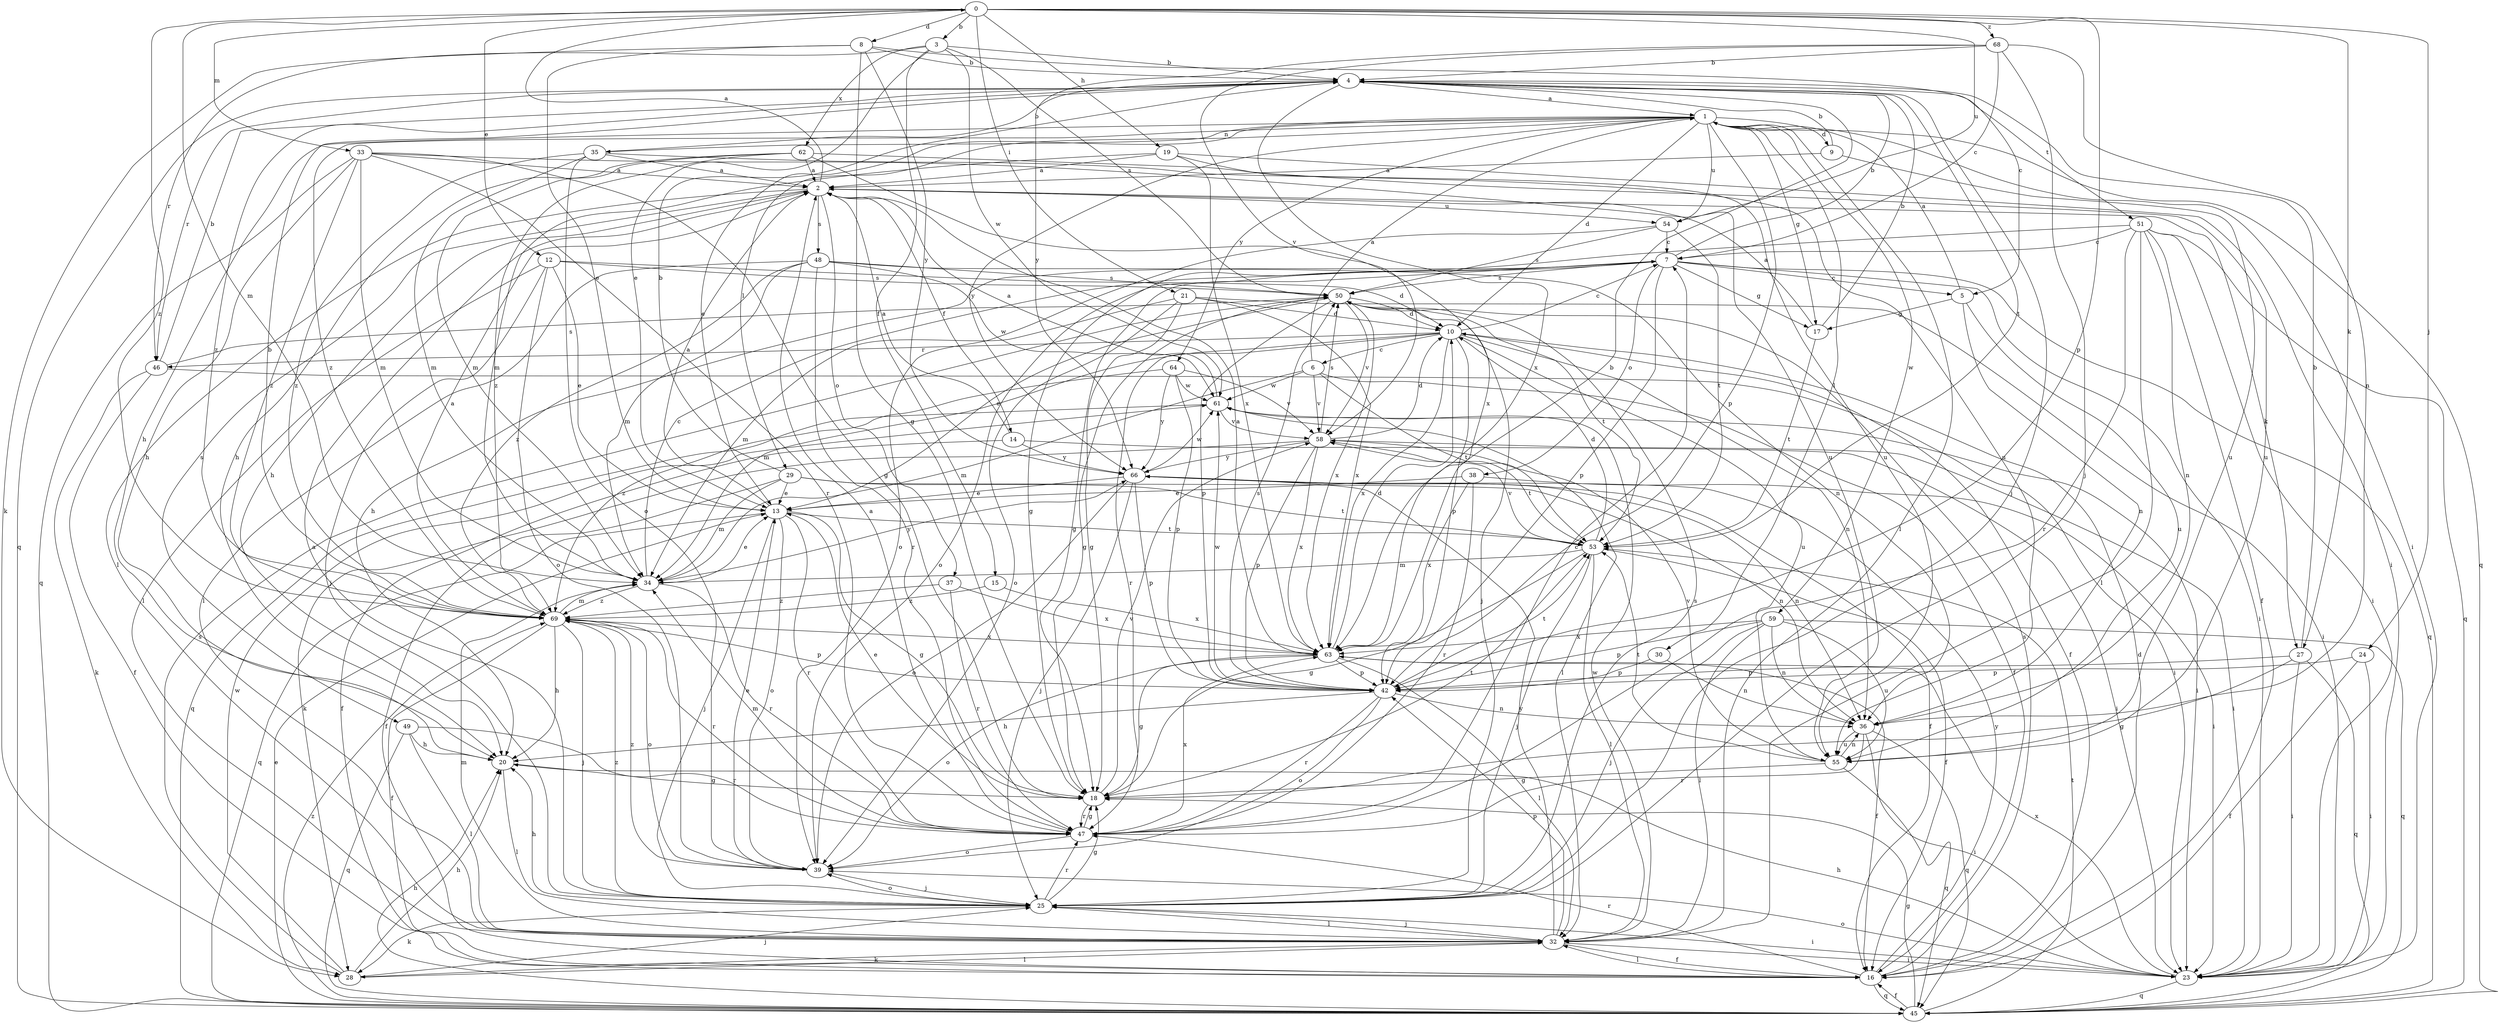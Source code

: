 strict digraph  {
0;
1;
2;
3;
4;
5;
6;
7;
8;
9;
10;
12;
13;
14;
15;
16;
17;
18;
19;
20;
21;
23;
24;
25;
27;
28;
29;
30;
32;
33;
34;
35;
36;
37;
38;
39;
42;
45;
46;
47;
48;
49;
50;
51;
53;
54;
55;
58;
59;
61;
62;
63;
64;
66;
68;
69;
0 -> 3  [label=b];
0 -> 8  [label=d];
0 -> 12  [label=e];
0 -> 19  [label=h];
0 -> 21  [label=i];
0 -> 24  [label=j];
0 -> 27  [label=k];
0 -> 33  [label=m];
0 -> 34  [label=m];
0 -> 42  [label=p];
0 -> 54  [label=u];
0 -> 68  [label=z];
0 -> 69  [label=z];
1 -> 9  [label=d];
1 -> 10  [label=d];
1 -> 13  [label=e];
1 -> 17  [label=g];
1 -> 20  [label=h];
1 -> 23  [label=i];
1 -> 29  [label=l];
1 -> 30  [label=l];
1 -> 32  [label=l];
1 -> 35  [label=n];
1 -> 42  [label=p];
1 -> 45  [label=q];
1 -> 54  [label=u];
1 -> 59  [label=w];
1 -> 64  [label=y];
1 -> 66  [label=y];
1 -> 69  [label=z];
2 -> 0  [label=a];
2 -> 14  [label=f];
2 -> 20  [label=h];
2 -> 27  [label=k];
2 -> 32  [label=l];
2 -> 37  [label=o];
2 -> 48  [label=s];
2 -> 49  [label=s];
2 -> 54  [label=u];
3 -> 4  [label=b];
3 -> 13  [label=e];
3 -> 15  [label=f];
3 -> 46  [label=r];
3 -> 50  [label=s];
3 -> 61  [label=w];
3 -> 62  [label=x];
4 -> 1  [label=a];
4 -> 25  [label=j];
4 -> 45  [label=q];
4 -> 46  [label=r];
4 -> 51  [label=t];
4 -> 53  [label=t];
4 -> 63  [label=x];
4 -> 69  [label=z];
5 -> 1  [label=a];
5 -> 17  [label=g];
5 -> 36  [label=n];
5 -> 55  [label=u];
6 -> 1  [label=a];
6 -> 16  [label=f];
6 -> 34  [label=m];
6 -> 53  [label=t];
6 -> 58  [label=v];
6 -> 61  [label=w];
7 -> 4  [label=b];
7 -> 5  [label=c];
7 -> 17  [label=g];
7 -> 18  [label=g];
7 -> 20  [label=h];
7 -> 23  [label=i];
7 -> 38  [label=o];
7 -> 39  [label=o];
7 -> 42  [label=p];
7 -> 45  [label=q];
7 -> 50  [label=s];
8 -> 4  [label=b];
8 -> 5  [label=c];
8 -> 13  [label=e];
8 -> 18  [label=g];
8 -> 28  [label=k];
8 -> 66  [label=y];
9 -> 2  [label=a];
9 -> 4  [label=b];
9 -> 55  [label=u];
10 -> 6  [label=c];
10 -> 7  [label=c];
10 -> 16  [label=f];
10 -> 34  [label=m];
10 -> 36  [label=n];
10 -> 42  [label=p];
10 -> 46  [label=r];
10 -> 47  [label=r];
10 -> 55  [label=u];
10 -> 63  [label=x];
12 -> 10  [label=d];
12 -> 13  [label=e];
12 -> 25  [label=j];
12 -> 32  [label=l];
12 -> 39  [label=o];
12 -> 50  [label=s];
13 -> 2  [label=a];
13 -> 18  [label=g];
13 -> 25  [label=j];
13 -> 39  [label=o];
13 -> 45  [label=q];
13 -> 47  [label=r];
13 -> 53  [label=t];
14 -> 2  [label=a];
14 -> 16  [label=f];
14 -> 23  [label=i];
14 -> 66  [label=y];
15 -> 63  [label=x];
15 -> 69  [label=z];
16 -> 10  [label=d];
16 -> 32  [label=l];
16 -> 45  [label=q];
16 -> 47  [label=r];
16 -> 50  [label=s];
16 -> 66  [label=y];
17 -> 2  [label=a];
17 -> 4  [label=b];
17 -> 53  [label=t];
18 -> 13  [label=e];
18 -> 47  [label=r];
18 -> 53  [label=t];
18 -> 58  [label=v];
19 -> 2  [label=a];
19 -> 23  [label=i];
19 -> 34  [label=m];
19 -> 55  [label=u];
19 -> 63  [label=x];
20 -> 18  [label=g];
20 -> 32  [label=l];
21 -> 10  [label=d];
21 -> 18  [label=g];
21 -> 23  [label=i];
21 -> 34  [label=m];
21 -> 39  [label=o];
21 -> 63  [label=x];
23 -> 20  [label=h];
23 -> 39  [label=o];
23 -> 45  [label=q];
23 -> 63  [label=x];
24 -> 16  [label=f];
24 -> 23  [label=i];
24 -> 42  [label=p];
25 -> 2  [label=a];
25 -> 18  [label=g];
25 -> 20  [label=h];
25 -> 23  [label=i];
25 -> 28  [label=k];
25 -> 32  [label=l];
25 -> 39  [label=o];
25 -> 47  [label=r];
25 -> 50  [label=s];
25 -> 69  [label=z];
27 -> 4  [label=b];
27 -> 18  [label=g];
27 -> 23  [label=i];
27 -> 42  [label=p];
27 -> 45  [label=q];
28 -> 20  [label=h];
28 -> 25  [label=j];
28 -> 32  [label=l];
28 -> 50  [label=s];
28 -> 61  [label=w];
29 -> 4  [label=b];
29 -> 13  [label=e];
29 -> 16  [label=f];
29 -> 34  [label=m];
29 -> 36  [label=n];
29 -> 53  [label=t];
30 -> 36  [label=n];
30 -> 42  [label=p];
32 -> 16  [label=f];
32 -> 23  [label=i];
32 -> 25  [label=j];
32 -> 28  [label=k];
32 -> 34  [label=m];
32 -> 42  [label=p];
32 -> 61  [label=w];
32 -> 66  [label=y];
33 -> 2  [label=a];
33 -> 18  [label=g];
33 -> 20  [label=h];
33 -> 34  [label=m];
33 -> 45  [label=q];
33 -> 47  [label=r];
33 -> 55  [label=u];
33 -> 69  [label=z];
34 -> 7  [label=c];
34 -> 13  [label=e];
34 -> 47  [label=r];
34 -> 66  [label=y];
34 -> 69  [label=z];
35 -> 2  [label=a];
35 -> 4  [label=b];
35 -> 34  [label=m];
35 -> 39  [label=o];
35 -> 55  [label=u];
35 -> 69  [label=z];
36 -> 23  [label=i];
36 -> 45  [label=q];
36 -> 47  [label=r];
36 -> 55  [label=u];
37 -> 47  [label=r];
37 -> 63  [label=x];
37 -> 69  [label=z];
38 -> 13  [label=e];
38 -> 23  [label=i];
38 -> 47  [label=r];
38 -> 63  [label=x];
39 -> 13  [label=e];
39 -> 25  [label=j];
39 -> 69  [label=z];
42 -> 20  [label=h];
42 -> 36  [label=n];
42 -> 39  [label=o];
42 -> 47  [label=r];
42 -> 50  [label=s];
42 -> 53  [label=t];
42 -> 61  [label=w];
45 -> 13  [label=e];
45 -> 16  [label=f];
45 -> 18  [label=g];
45 -> 20  [label=h];
45 -> 53  [label=t];
45 -> 69  [label=z];
46 -> 4  [label=b];
46 -> 16  [label=f];
46 -> 23  [label=i];
46 -> 28  [label=k];
46 -> 50  [label=s];
47 -> 2  [label=a];
47 -> 7  [label=c];
47 -> 18  [label=g];
47 -> 34  [label=m];
47 -> 39  [label=o];
47 -> 63  [label=x];
48 -> 32  [label=l];
48 -> 34  [label=m];
48 -> 36  [label=n];
48 -> 47  [label=r];
48 -> 50  [label=s];
48 -> 61  [label=w];
48 -> 69  [label=z];
49 -> 20  [label=h];
49 -> 32  [label=l];
49 -> 45  [label=q];
49 -> 47  [label=r];
50 -> 10  [label=d];
50 -> 13  [label=e];
50 -> 18  [label=g];
50 -> 25  [label=j];
50 -> 42  [label=p];
50 -> 53  [label=t];
50 -> 58  [label=v];
50 -> 63  [label=x];
51 -> 7  [label=c];
51 -> 16  [label=f];
51 -> 18  [label=g];
51 -> 23  [label=i];
51 -> 32  [label=l];
51 -> 36  [label=n];
51 -> 45  [label=q];
51 -> 47  [label=r];
53 -> 10  [label=d];
53 -> 16  [label=f];
53 -> 18  [label=g];
53 -> 25  [label=j];
53 -> 32  [label=l];
53 -> 34  [label=m];
53 -> 58  [label=v];
54 -> 7  [label=c];
54 -> 39  [label=o];
54 -> 50  [label=s];
54 -> 53  [label=t];
55 -> 18  [label=g];
55 -> 36  [label=n];
55 -> 45  [label=q];
55 -> 53  [label=t];
55 -> 58  [label=v];
58 -> 10  [label=d];
58 -> 23  [label=i];
58 -> 28  [label=k];
58 -> 42  [label=p];
58 -> 50  [label=s];
58 -> 53  [label=t];
58 -> 63  [label=x];
58 -> 66  [label=y];
59 -> 25  [label=j];
59 -> 32  [label=l];
59 -> 36  [label=n];
59 -> 42  [label=p];
59 -> 45  [label=q];
59 -> 55  [label=u];
59 -> 63  [label=x];
61 -> 2  [label=a];
61 -> 23  [label=i];
61 -> 32  [label=l];
61 -> 45  [label=q];
61 -> 58  [label=v];
62 -> 2  [label=a];
62 -> 20  [label=h];
62 -> 34  [label=m];
62 -> 55  [label=u];
62 -> 63  [label=x];
62 -> 69  [label=z];
63 -> 2  [label=a];
63 -> 4  [label=b];
63 -> 10  [label=d];
63 -> 16  [label=f];
63 -> 18  [label=g];
63 -> 32  [label=l];
63 -> 39  [label=o];
63 -> 42  [label=p];
64 -> 42  [label=p];
64 -> 58  [label=v];
64 -> 61  [label=w];
64 -> 66  [label=y];
64 -> 69  [label=z];
66 -> 13  [label=e];
66 -> 16  [label=f];
66 -> 25  [label=j];
66 -> 36  [label=n];
66 -> 39  [label=o];
66 -> 42  [label=p];
66 -> 61  [label=w];
68 -> 4  [label=b];
68 -> 7  [label=c];
68 -> 25  [label=j];
68 -> 36  [label=n];
68 -> 58  [label=v];
68 -> 66  [label=y];
69 -> 2  [label=a];
69 -> 4  [label=b];
69 -> 16  [label=f];
69 -> 20  [label=h];
69 -> 25  [label=j];
69 -> 34  [label=m];
69 -> 39  [label=o];
69 -> 42  [label=p];
69 -> 47  [label=r];
69 -> 63  [label=x];
}
